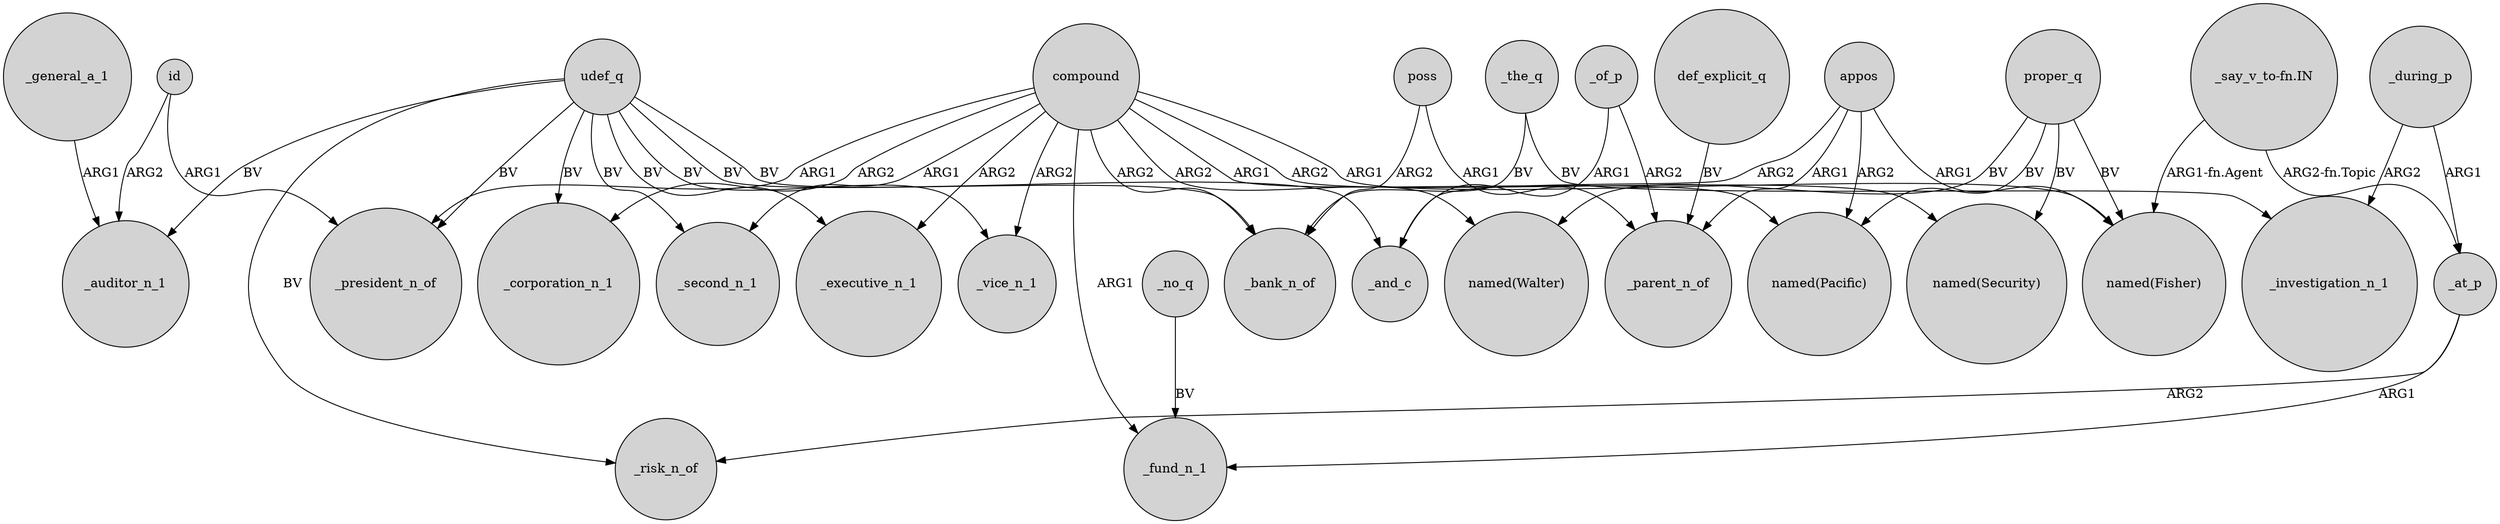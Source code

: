 digraph {
	node [shape=circle style=filled]
	_general_a_1 -> _auditor_n_1 [label=ARG1]
	udef_q -> _risk_n_of [label=BV]
	compound -> _vice_n_1 [label=ARG2]
	poss -> _bank_n_of [label=ARG2]
	compound -> _bank_n_of [label=ARG2]
	udef_q -> _auditor_n_1 [label=BV]
	poss -> _parent_n_of [label=ARG1]
	proper_q -> "named(Walter)" [label=BV]
	udef_q -> _executive_n_1 [label=BV]
	id -> _auditor_n_1 [label=ARG2]
	_of_p -> _parent_n_of [label=ARG2]
	appos -> _parent_n_of [label=ARG1]
	def_explicit_q -> _parent_n_of [label=BV]
	_at_p -> _fund_n_1 [label=ARG1]
	_the_q -> _investigation_n_1 [label=BV]
	proper_q -> "named(Fisher)" [label=BV]
	compound -> _corporation_n_1 [label=ARG2]
	id -> _president_n_of [label=ARG1]
	compound -> "named(Security)" [label=ARG2]
	udef_q -> _vice_n_1 [label=BV]
	_during_p -> _at_p [label=ARG1]
	udef_q -> _corporation_n_1 [label=BV]
	_the_q -> _bank_n_of [label=BV]
	"_say_v_to-fn.IN" -> "named(Fisher)" [label="ARG1-fn.Agent"]
	appos -> _and_c [label=ARG2]
	udef_q -> _president_n_of [label=BV]
	compound -> _president_n_of [label=ARG1]
	udef_q -> _second_n_1 [label=BV]
	_of_p -> _and_c [label=ARG1]
	_during_p -> _investigation_n_1 [label=ARG2]
	_at_p -> _risk_n_of [label=ARG2]
	proper_q -> "named(Security)" [label=BV]
	appos -> "named(Fisher)" [label=ARG1]
	compound -> "named(Fisher)" [label=ARG1]
	udef_q -> _bank_n_of [label=BV]
	compound -> _second_n_1 [label=ARG1]
	udef_q -> _and_c [label=BV]
	compound -> _executive_n_1 [label=ARG2]
	compound -> "named(Pacific)" [label=ARG1]
	"_say_v_to-fn.IN" -> _at_p [label="ARG2-fn.Topic"]
	_no_q -> _fund_n_1 [label=BV]
	proper_q -> "named(Pacific)" [label=BV]
	appos -> "named(Pacific)" [label=ARG2]
	compound -> _fund_n_1 [label=ARG1]
	compound -> "named(Walter)" [label=ARG2]
}
